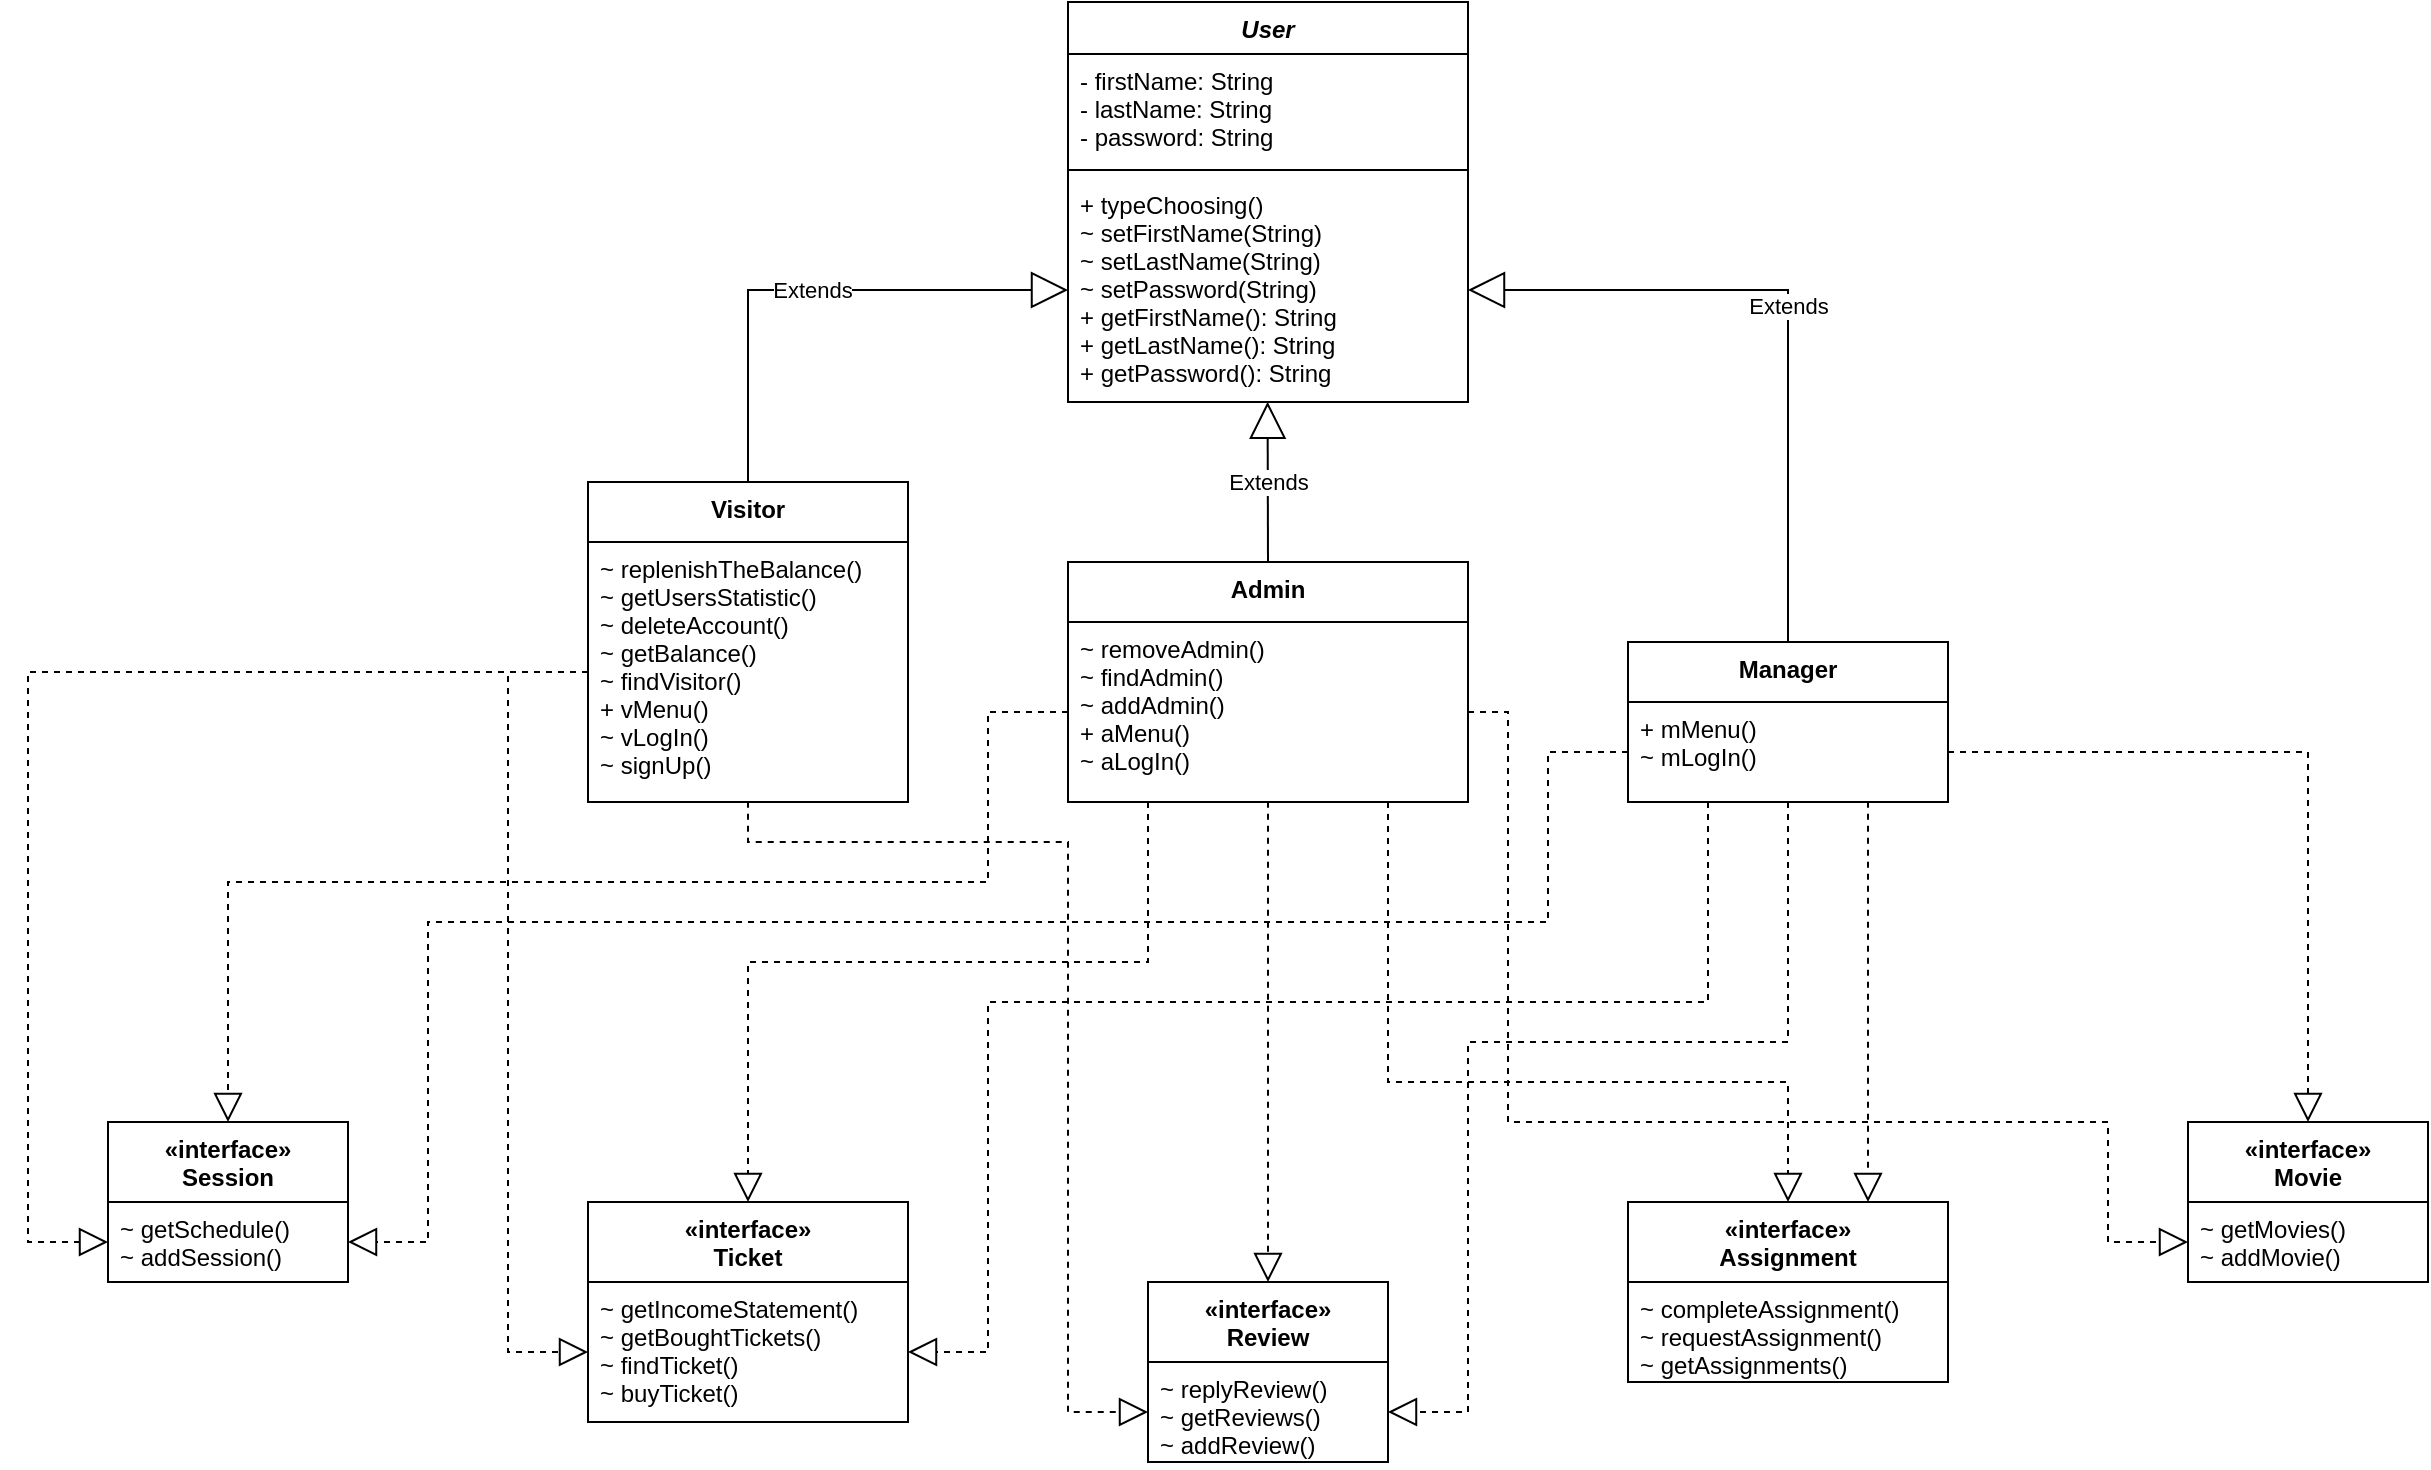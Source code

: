 <mxfile version="20.6.2" type="device"><diagram id="C5RBs43oDa-KdzZeNtuy" name="Page-1"><mxGraphModel dx="1463" dy="446" grid="1" gridSize="10" guides="1" tooltips="1" connect="1" arrows="1" fold="1" page="1" pageScale="1" pageWidth="827" pageHeight="1169" math="0" shadow="0"><root><mxCell id="WIyWlLk6GJQsqaUBKTNV-0"/><mxCell id="WIyWlLk6GJQsqaUBKTNV-1" parent="WIyWlLk6GJQsqaUBKTNV-0"/><mxCell id="THC-qAFFChirwh60owEb-4" value="User" style="swimlane;fontStyle=3;align=center;verticalAlign=top;childLayout=stackLayout;horizontal=1;startSize=26;horizontalStack=0;resizeParent=1;resizeParentMax=0;resizeLast=0;collapsible=1;marginBottom=0;" parent="WIyWlLk6GJQsqaUBKTNV-1" vertex="1"><mxGeometry x="320" width="200" height="200" as="geometry"/></mxCell><mxCell id="THC-qAFFChirwh60owEb-5" value="- firstName: String&#10;- lastName: String&#10;- password: String" style="text;strokeColor=none;fillColor=none;align=left;verticalAlign=top;spacingLeft=4;spacingRight=4;overflow=hidden;rotatable=0;points=[[0,0.5],[1,0.5]];portConstraint=eastwest;" parent="THC-qAFFChirwh60owEb-4" vertex="1"><mxGeometry y="26" width="200" height="54" as="geometry"/></mxCell><mxCell id="THC-qAFFChirwh60owEb-6" value="" style="line;strokeWidth=1;fillColor=none;align=left;verticalAlign=middle;spacingTop=-1;spacingLeft=3;spacingRight=3;rotatable=0;labelPosition=right;points=[];portConstraint=eastwest;strokeColor=inherit;" parent="THC-qAFFChirwh60owEb-4" vertex="1"><mxGeometry y="80" width="200" height="8" as="geometry"/></mxCell><mxCell id="THC-qAFFChirwh60owEb-7" value="+ typeChoosing()&#10;~ setFirstName(String)&#10;~ setLastName(String)&#10;~ setPassword(String)&#10;+ getFirstName(): String&#10;+ getLastName(): String&#10;+ getPassword(): String" style="text;strokeColor=none;fillColor=none;align=left;verticalAlign=top;spacingLeft=4;spacingRight=4;overflow=hidden;rotatable=0;points=[[0,0.5],[1,0.5]];portConstraint=eastwest;" parent="THC-qAFFChirwh60owEb-4" vertex="1"><mxGeometry y="88" width="200" height="112" as="geometry"/></mxCell><mxCell id="THC-qAFFChirwh60owEb-8" value="Admin" style="swimlane;fontStyle=1;align=center;verticalAlign=top;childLayout=stackLayout;horizontal=1;startSize=30;horizontalStack=0;resizeParent=1;resizeParentMax=0;resizeLast=0;collapsible=1;marginBottom=0;" parent="WIyWlLk6GJQsqaUBKTNV-1" vertex="1"><mxGeometry x="320" y="280" width="200" height="120" as="geometry"/></mxCell><mxCell id="THC-qAFFChirwh60owEb-11" value="~ removeAdmin()&#10;~ findAdmin()&#10;~ addAdmin()&#10;+ aMenu()&#10;~ aLogIn()" style="text;strokeColor=none;fillColor=none;align=left;verticalAlign=top;spacingLeft=4;spacingRight=4;overflow=hidden;rotatable=0;points=[[0,0.5],[1,0.5]];portConstraint=eastwest;" parent="THC-qAFFChirwh60owEb-8" vertex="1"><mxGeometry y="30" width="200" height="90" as="geometry"/></mxCell><mxCell id="THC-qAFFChirwh60owEb-12" value="Visitor" style="swimlane;fontStyle=1;align=center;verticalAlign=top;childLayout=stackLayout;horizontal=1;startSize=30;horizontalStack=0;resizeParent=1;resizeParentMax=0;resizeLast=0;collapsible=1;marginBottom=0;" parent="WIyWlLk6GJQsqaUBKTNV-1" vertex="1"><mxGeometry x="80" y="240" width="160" height="160" as="geometry"/></mxCell><mxCell id="THC-qAFFChirwh60owEb-13" value="~ replenishTheBalance()&#10;~ getUsersStatistic()&#10;~ deleteAccount()&#10;~ getBalance()&#10;~ findVisitor()&#10;+ vMenu()&#10;~ vLogIn()&#10;~ signUp()&#10;" style="text;strokeColor=none;fillColor=none;align=left;verticalAlign=top;spacingLeft=4;spacingRight=4;overflow=hidden;rotatable=0;points=[[0,0.5],[1,0.5]];portConstraint=eastwest;" parent="THC-qAFFChirwh60owEb-12" vertex="1"><mxGeometry y="30" width="160" height="130" as="geometry"/></mxCell><mxCell id="THC-qAFFChirwh60owEb-14" value="Manager" style="swimlane;fontStyle=1;align=center;verticalAlign=top;childLayout=stackLayout;horizontal=1;startSize=30;horizontalStack=0;resizeParent=1;resizeParentMax=0;resizeLast=0;collapsible=1;marginBottom=0;" parent="WIyWlLk6GJQsqaUBKTNV-1" vertex="1"><mxGeometry x="600" y="320" width="160" height="80" as="geometry"/></mxCell><mxCell id="THC-qAFFChirwh60owEb-15" value="+ mMenu()&#10;~ mLogIn()" style="text;strokeColor=none;fillColor=none;align=left;verticalAlign=top;spacingLeft=4;spacingRight=4;overflow=hidden;rotatable=0;points=[[0,0.5],[1,0.5]];portConstraint=eastwest;" parent="THC-qAFFChirwh60owEb-14" vertex="1"><mxGeometry y="30" width="160" height="50" as="geometry"/></mxCell><mxCell id="THC-qAFFChirwh60owEb-17" value="«interface»&#10;Ticket" style="swimlane;fontStyle=1;childLayout=stackLayout;horizontal=1;startSize=40;fillColor=none;horizontalStack=0;resizeParent=1;resizeParentMax=0;resizeLast=0;collapsible=1;marginBottom=0;" parent="WIyWlLk6GJQsqaUBKTNV-1" vertex="1"><mxGeometry x="80" y="600" width="160" height="110" as="geometry"/></mxCell><mxCell id="THC-qAFFChirwh60owEb-18" value="~ getIncomeStatement()&#10;~ getBoughtTickets()&#10;~ findTicket()&#10;~ buyTicket()&#10;" style="text;strokeColor=none;fillColor=none;align=left;verticalAlign=top;spacingLeft=4;spacingRight=4;overflow=hidden;rotatable=0;points=[[0,0.5],[1,0.5]];portConstraint=eastwest;" parent="THC-qAFFChirwh60owEb-17" vertex="1"><mxGeometry y="40" width="160" height="70" as="geometry"/></mxCell><mxCell id="THC-qAFFChirwh60owEb-22" value="«interface»&#10;Session" style="swimlane;fontStyle=1;childLayout=stackLayout;horizontal=1;startSize=40;fillColor=none;horizontalStack=0;resizeParent=1;resizeParentMax=0;resizeLast=0;collapsible=1;marginBottom=0;" parent="WIyWlLk6GJQsqaUBKTNV-1" vertex="1"><mxGeometry x="-160" y="560" width="120" height="80" as="geometry"/></mxCell><mxCell id="THC-qAFFChirwh60owEb-23" value="~ getSchedule()&#10;~ addSession()&#10;" style="text;strokeColor=none;fillColor=none;align=left;verticalAlign=top;spacingLeft=4;spacingRight=4;overflow=hidden;rotatable=0;points=[[0,0.5],[1,0.5]];portConstraint=eastwest;" parent="THC-qAFFChirwh60owEb-22" vertex="1"><mxGeometry y="40" width="120" height="40" as="geometry"/></mxCell><mxCell id="THC-qAFFChirwh60owEb-24" value="«interface»&#10;Review" style="swimlane;fontStyle=1;childLayout=stackLayout;horizontal=1;startSize=40;fillColor=none;horizontalStack=0;resizeParent=1;resizeParentMax=0;resizeLast=0;collapsible=1;marginBottom=0;" parent="WIyWlLk6GJQsqaUBKTNV-1" vertex="1"><mxGeometry x="360" y="640" width="120" height="90" as="geometry"/></mxCell><mxCell id="THC-qAFFChirwh60owEb-25" value="~ replyReview()&#10;~ getReviews()&#10;~ addReview()&#10;" style="text;strokeColor=none;fillColor=none;align=left;verticalAlign=top;spacingLeft=4;spacingRight=4;overflow=hidden;rotatable=0;points=[[0,0.5],[1,0.5]];portConstraint=eastwest;" parent="THC-qAFFChirwh60owEb-24" vertex="1"><mxGeometry y="40" width="120" height="50" as="geometry"/></mxCell><mxCell id="THC-qAFFChirwh60owEb-26" value="«interface»&#10;Movie" style="swimlane;fontStyle=1;childLayout=stackLayout;horizontal=1;startSize=40;fillColor=none;horizontalStack=0;resizeParent=1;resizeParentMax=0;resizeLast=0;collapsible=1;marginBottom=0;" parent="WIyWlLk6GJQsqaUBKTNV-1" vertex="1"><mxGeometry x="880" y="560" width="120" height="80" as="geometry"/></mxCell><mxCell id="THC-qAFFChirwh60owEb-27" value="~ getMovies()&#10;~ addMovie()" style="text;strokeColor=none;fillColor=none;align=left;verticalAlign=top;spacingLeft=4;spacingRight=4;overflow=hidden;rotatable=0;points=[[0,0.5],[1,0.5]];portConstraint=eastwest;" parent="THC-qAFFChirwh60owEb-26" vertex="1"><mxGeometry y="40" width="120" height="40" as="geometry"/></mxCell><mxCell id="THC-qAFFChirwh60owEb-28" value="«interface»&#10;Assignment" style="swimlane;fontStyle=1;childLayout=stackLayout;horizontal=1;startSize=40;fillColor=none;horizontalStack=0;resizeParent=1;resizeParentMax=0;resizeLast=0;collapsible=1;marginBottom=0;" parent="WIyWlLk6GJQsqaUBKTNV-1" vertex="1"><mxGeometry x="600" y="600" width="160" height="90" as="geometry"/></mxCell><mxCell id="THC-qAFFChirwh60owEb-29" value="~ completeAssignment()&#10;~ requestAssignment()&#10;~ getAssignments()" style="text;strokeColor=none;fillColor=none;align=left;verticalAlign=top;spacingLeft=4;spacingRight=4;overflow=hidden;rotatable=0;points=[[0,0.5],[1,0.5]];portConstraint=eastwest;" parent="THC-qAFFChirwh60owEb-28" vertex="1"><mxGeometry y="40" width="160" height="50" as="geometry"/></mxCell><mxCell id="THC-qAFFChirwh60owEb-57" value="Extends" style="endArrow=block;endSize=16;endFill=0;html=1;rounded=0;exitX=0.5;exitY=0;exitDx=0;exitDy=0;entryX=0;entryY=0.5;entryDx=0;entryDy=0;" parent="WIyWlLk6GJQsqaUBKTNV-1" source="THC-qAFFChirwh60owEb-12" target="THC-qAFFChirwh60owEb-7" edge="1"><mxGeometry width="160" relative="1" as="geometry"><mxPoint x="490" y="300" as="sourcePoint"/><mxPoint x="650" y="300" as="targetPoint"/><Array as="points"><mxPoint x="160" y="144"/></Array></mxGeometry></mxCell><mxCell id="THC-qAFFChirwh60owEb-58" value="Extends" style="endArrow=block;endSize=16;endFill=0;html=1;rounded=0;exitX=0.5;exitY=0;exitDx=0;exitDy=0;entryX=1;entryY=0.5;entryDx=0;entryDy=0;" parent="WIyWlLk6GJQsqaUBKTNV-1" source="THC-qAFFChirwh60owEb-14" target="THC-qAFFChirwh60owEb-7" edge="1"><mxGeometry width="160" relative="1" as="geometry"><mxPoint x="490" y="300" as="sourcePoint"/><mxPoint x="650" y="300" as="targetPoint"/><Array as="points"><mxPoint x="680" y="144"/></Array></mxGeometry></mxCell><mxCell id="THC-qAFFChirwh60owEb-59" value="Extends" style="endArrow=block;endSize=16;endFill=0;html=1;rounded=0;exitX=0.5;exitY=0;exitDx=0;exitDy=0;entryX=0.499;entryY=0.999;entryDx=0;entryDy=0;entryPerimeter=0;" parent="WIyWlLk6GJQsqaUBKTNV-1" source="THC-qAFFChirwh60owEb-8" target="THC-qAFFChirwh60owEb-7" edge="1"><mxGeometry width="160" relative="1" as="geometry"><mxPoint x="490" y="300" as="sourcePoint"/><mxPoint x="650" y="300" as="targetPoint"/></mxGeometry></mxCell><mxCell id="THC-qAFFChirwh60owEb-67" value="" style="endArrow=block;dashed=1;endFill=0;endSize=12;html=1;rounded=0;exitX=0;exitY=0.5;exitDx=0;exitDy=0;entryX=0;entryY=0.5;entryDx=0;entryDy=0;" parent="WIyWlLk6GJQsqaUBKTNV-1" source="THC-qAFFChirwh60owEb-13" target="THC-qAFFChirwh60owEb-23" edge="1"><mxGeometry width="160" relative="1" as="geometry"><mxPoint x="490" y="490" as="sourcePoint"/><mxPoint x="650" y="490" as="targetPoint"/><Array as="points"><mxPoint x="-200" y="335"/><mxPoint x="-200" y="620"/></Array></mxGeometry></mxCell><mxCell id="THC-qAFFChirwh60owEb-68" value="" style="endArrow=block;dashed=1;endFill=0;endSize=12;html=1;rounded=0;exitX=0;exitY=0.5;exitDx=0;exitDy=0;entryX=0.5;entryY=0;entryDx=0;entryDy=0;" parent="WIyWlLk6GJQsqaUBKTNV-1" source="THC-qAFFChirwh60owEb-11" target="THC-qAFFChirwh60owEb-22" edge="1"><mxGeometry width="160" relative="1" as="geometry"><mxPoint x="490" y="490" as="sourcePoint"/><mxPoint x="650" y="490" as="targetPoint"/><Array as="points"><mxPoint x="280" y="355"/><mxPoint x="280" y="440"/><mxPoint x="-100" y="440"/></Array></mxGeometry></mxCell><mxCell id="THC-qAFFChirwh60owEb-69" value="" style="endArrow=block;dashed=1;endFill=0;endSize=12;html=1;rounded=0;exitX=0;exitY=0.5;exitDx=0;exitDy=0;entryX=1;entryY=0.5;entryDx=0;entryDy=0;" parent="WIyWlLk6GJQsqaUBKTNV-1" source="THC-qAFFChirwh60owEb-15" target="THC-qAFFChirwh60owEb-23" edge="1"><mxGeometry width="160" relative="1" as="geometry"><mxPoint x="490" y="490" as="sourcePoint"/><mxPoint x="650" y="490" as="targetPoint"/><Array as="points"><mxPoint x="560" y="375"/><mxPoint x="560" y="460"/><mxPoint y="460"/><mxPoint y="620"/></Array></mxGeometry></mxCell><mxCell id="THC-qAFFChirwh60owEb-70" value="" style="endArrow=block;dashed=1;endFill=0;endSize=12;html=1;rounded=0;exitX=0;exitY=0.5;exitDx=0;exitDy=0;entryX=0;entryY=0.5;entryDx=0;entryDy=0;" parent="WIyWlLk6GJQsqaUBKTNV-1" source="THC-qAFFChirwh60owEb-13" target="THC-qAFFChirwh60owEb-18" edge="1"><mxGeometry width="160" relative="1" as="geometry"><mxPoint x="490" y="490" as="sourcePoint"/><mxPoint x="650" y="490" as="targetPoint"/><Array as="points"><mxPoint x="40" y="335"/><mxPoint x="40" y="675"/></Array></mxGeometry></mxCell><mxCell id="THC-qAFFChirwh60owEb-71" value="" style="endArrow=block;dashed=1;endFill=0;endSize=12;html=1;rounded=0;exitX=0.2;exitY=1;exitDx=0;exitDy=0;exitPerimeter=0;entryX=0.5;entryY=0;entryDx=0;entryDy=0;" parent="WIyWlLk6GJQsqaUBKTNV-1" source="THC-qAFFChirwh60owEb-11" target="THC-qAFFChirwh60owEb-17" edge="1"><mxGeometry width="160" relative="1" as="geometry"><mxPoint x="490" y="490" as="sourcePoint"/><mxPoint x="650" y="490" as="targetPoint"/><Array as="points"><mxPoint x="360" y="480"/><mxPoint x="160" y="480"/></Array></mxGeometry></mxCell><mxCell id="THC-qAFFChirwh60owEb-72" value="" style="endArrow=block;dashed=1;endFill=0;endSize=12;html=1;rounded=0;exitX=0.25;exitY=1;exitDx=0;exitDy=0;exitPerimeter=0;entryX=1;entryY=0.5;entryDx=0;entryDy=0;" parent="WIyWlLk6GJQsqaUBKTNV-1" source="THC-qAFFChirwh60owEb-15" target="THC-qAFFChirwh60owEb-18" edge="1"><mxGeometry width="160" relative="1" as="geometry"><mxPoint x="490" y="490" as="sourcePoint"/><mxPoint x="650" y="490" as="targetPoint"/><Array as="points"><mxPoint x="640" y="500"/><mxPoint x="280" y="500"/><mxPoint x="280" y="675"/></Array></mxGeometry></mxCell><mxCell id="THC-qAFFChirwh60owEb-74" value="" style="endArrow=block;dashed=1;endFill=0;endSize=12;html=1;rounded=0;exitX=0.5;exitY=0.999;exitDx=0;exitDy=0;exitPerimeter=0;entryX=0;entryY=0.5;entryDx=0;entryDy=0;" parent="WIyWlLk6GJQsqaUBKTNV-1" source="THC-qAFFChirwh60owEb-13" target="THC-qAFFChirwh60owEb-25" edge="1"><mxGeometry width="160" relative="1" as="geometry"><mxPoint x="490" y="490" as="sourcePoint"/><mxPoint x="650" y="490" as="targetPoint"/><Array as="points"><mxPoint x="160" y="420"/><mxPoint x="320" y="420"/><mxPoint x="320" y="705"/></Array></mxGeometry></mxCell><mxCell id="THC-qAFFChirwh60owEb-75" value="" style="endArrow=block;dashed=1;endFill=0;endSize=12;html=1;rounded=0;exitX=0.5;exitY=0.998;exitDx=0;exitDy=0;exitPerimeter=0;entryX=0.5;entryY=0;entryDx=0;entryDy=0;" parent="WIyWlLk6GJQsqaUBKTNV-1" source="THC-qAFFChirwh60owEb-11" target="THC-qAFFChirwh60owEb-24" edge="1"><mxGeometry width="160" relative="1" as="geometry"><mxPoint x="490" y="490" as="sourcePoint"/><mxPoint x="650" y="490" as="targetPoint"/></mxGeometry></mxCell><mxCell id="THC-qAFFChirwh60owEb-76" value="" style="endArrow=block;dashed=1;endFill=0;endSize=12;html=1;rounded=0;exitX=0.5;exitY=1;exitDx=0;exitDy=0;exitPerimeter=0;entryX=1;entryY=0.5;entryDx=0;entryDy=0;" parent="WIyWlLk6GJQsqaUBKTNV-1" source="THC-qAFFChirwh60owEb-15" target="THC-qAFFChirwh60owEb-25" edge="1"><mxGeometry width="160" relative="1" as="geometry"><mxPoint x="490" y="490" as="sourcePoint"/><mxPoint x="650" y="490" as="targetPoint"/><Array as="points"><mxPoint x="680" y="440"/><mxPoint x="680" y="520"/><mxPoint x="520" y="520"/><mxPoint x="520" y="705"/></Array></mxGeometry></mxCell><mxCell id="THC-qAFFChirwh60owEb-77" value="" style="endArrow=block;dashed=1;endFill=0;endSize=12;html=1;rounded=0;entryX=0.5;entryY=0;entryDx=0;entryDy=0;exitX=1;exitY=0.5;exitDx=0;exitDy=0;" parent="WIyWlLk6GJQsqaUBKTNV-1" source="THC-qAFFChirwh60owEb-15" target="THC-qAFFChirwh60owEb-26" edge="1"><mxGeometry width="160" relative="1" as="geometry"><mxPoint x="490" y="490" as="sourcePoint"/><mxPoint x="650" y="490" as="targetPoint"/><Array as="points"><mxPoint x="940" y="375"/></Array></mxGeometry></mxCell><mxCell id="THC-qAFFChirwh60owEb-78" value="" style="endArrow=block;dashed=1;endFill=0;endSize=12;html=1;rounded=0;exitX=1;exitY=0.5;exitDx=0;exitDy=0;entryX=0;entryY=0.5;entryDx=0;entryDy=0;" parent="WIyWlLk6GJQsqaUBKTNV-1" source="THC-qAFFChirwh60owEb-11" target="THC-qAFFChirwh60owEb-27" edge="1"><mxGeometry width="160" relative="1" as="geometry"><mxPoint x="490" y="490" as="sourcePoint"/><mxPoint x="650" y="490" as="targetPoint"/><Array as="points"><mxPoint x="540" y="355"/><mxPoint x="540" y="560"/><mxPoint x="840" y="560"/><mxPoint x="840" y="620"/></Array></mxGeometry></mxCell><mxCell id="THC-qAFFChirwh60owEb-79" value="" style="endArrow=block;dashed=1;endFill=0;endSize=12;html=1;rounded=0;entryX=0.5;entryY=0;entryDx=0;entryDy=0;exitX=0.8;exitY=1;exitDx=0;exitDy=0;exitPerimeter=0;" parent="WIyWlLk6GJQsqaUBKTNV-1" source="THC-qAFFChirwh60owEb-11" target="THC-qAFFChirwh60owEb-28" edge="1"><mxGeometry width="160" relative="1" as="geometry"><mxPoint x="490" y="490" as="sourcePoint"/><mxPoint x="650" y="490" as="targetPoint"/><Array as="points"><mxPoint x="480" y="540"/><mxPoint x="680" y="540"/></Array></mxGeometry></mxCell><mxCell id="THC-qAFFChirwh60owEb-80" value="" style="endArrow=block;dashed=1;endFill=0;endSize=12;html=1;rounded=0;exitX=0.75;exitY=0.997;exitDx=0;exitDy=0;exitPerimeter=0;entryX=0.75;entryY=0;entryDx=0;entryDy=0;" parent="WIyWlLk6GJQsqaUBKTNV-1" source="THC-qAFFChirwh60owEb-15" target="THC-qAFFChirwh60owEb-28" edge="1"><mxGeometry width="160" relative="1" as="geometry"><mxPoint x="490" y="490" as="sourcePoint"/><mxPoint x="650" y="490" as="targetPoint"/></mxGeometry></mxCell></root></mxGraphModel></diagram></mxfile>